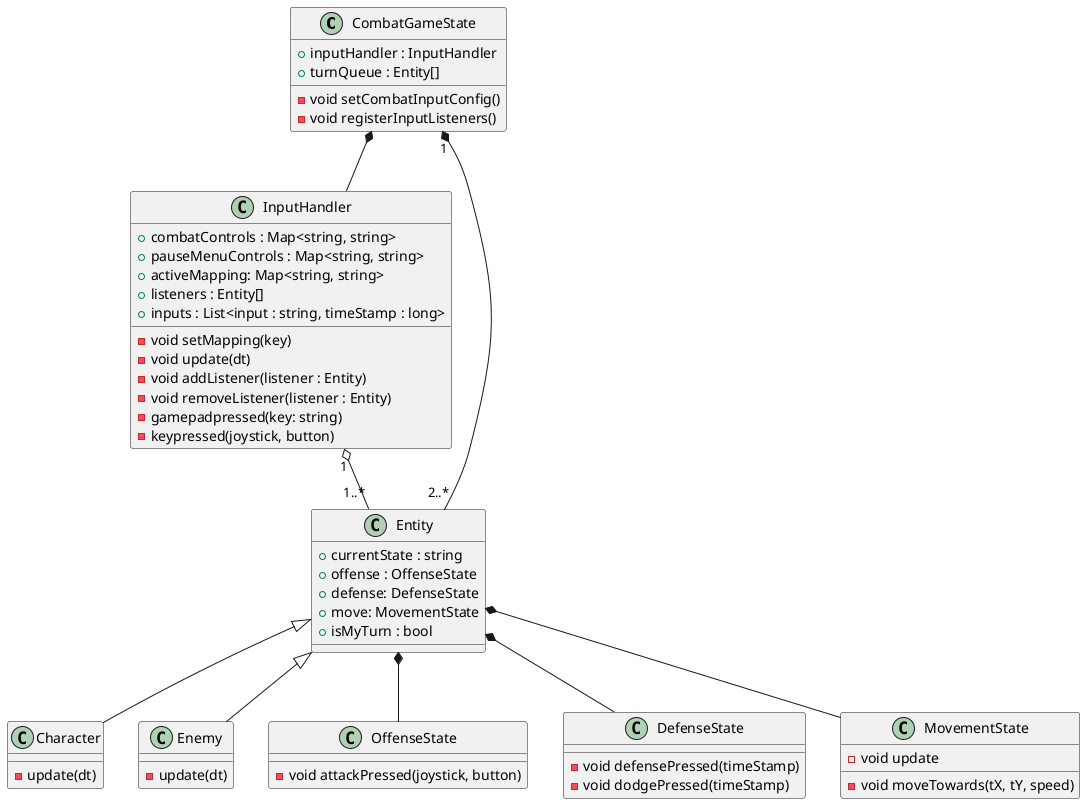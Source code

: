 @startuml Controller Config
class CombatGameState {
    +inputHandler : InputHandler
    +turnQueue : Entity[]


    -void setCombatInputConfig()
    -void registerInputListeners()
}

class InputHandler {
    +combatControls : Map<string, string>
    +pauseMenuControls : Map<string, string>
    +activeMapping: Map<string, string>
    +listeners : Entity[]
    +inputs : List<input : string, timeStamp : long>

    -void setMapping(key)
    -void update(dt)
    -void addListener(listener : Entity)
    -void removeListener(listener : Entity)
    -gamepadpressed(key: string)
    -keypressed(joystick, button)
}

class Entity {
    +currentState : string
    +offense : OffenseState
    +defense: DefenseState
    +move: MovementState
    +isMyTurn : bool
}
class Character extends Entity {
    -update(dt)
}

class Enemy extends Entity {
    -update(dt)
}

class OffenseState {
    -void attackPressed(joystick, button)
}

class DefenseState {
    -void defensePressed(timeStamp)
    -void dodgePressed(timeStamp)
}

class MovementState {
    -void moveTowards(tX, tY, speed)
    -void update
}

CombatGameState *-- InputHandler 
CombatGameState "1" *-- "2..*" Entity 
InputHandler "1" o-- "1..*" Entity
Entity *-- OffenseState
Entity *-- DefenseState
Entity *-- MovementState

@enduml
